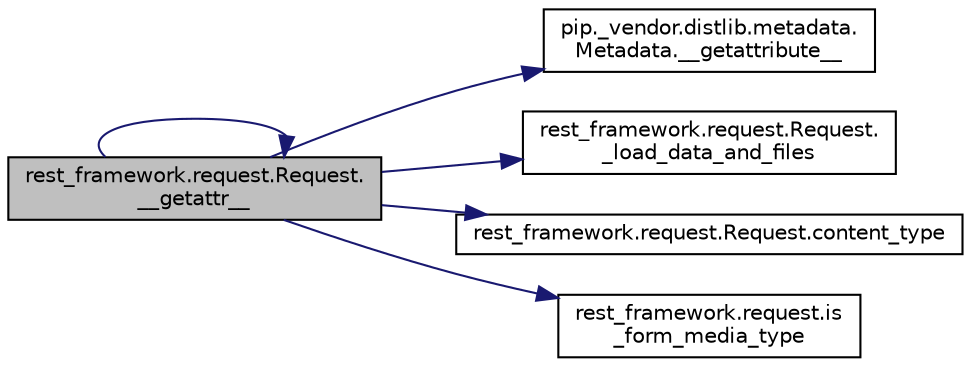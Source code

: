digraph "rest_framework.request.Request.__getattr__"
{
 // LATEX_PDF_SIZE
  edge [fontname="Helvetica",fontsize="10",labelfontname="Helvetica",labelfontsize="10"];
  node [fontname="Helvetica",fontsize="10",shape=record];
  rankdir="LR";
  Node1 [label="rest_framework.request.Request.\l__getattr__",height=0.2,width=0.4,color="black", fillcolor="grey75", style="filled", fontcolor="black",tooltip=" "];
  Node1 -> Node1 [color="midnightblue",fontsize="10",style="solid",fontname="Helvetica"];
  Node1 -> Node2 [color="midnightblue",fontsize="10",style="solid",fontname="Helvetica"];
  Node2 [label="pip._vendor.distlib.metadata.\lMetadata.__getattribute__",height=0.2,width=0.4,color="black", fillcolor="white", style="filled",URL="$d3/df6/classpip_1_1__vendor_1_1distlib_1_1metadata_1_1_metadata.html#af145a3cc06f87a30ac2b2102c5d7f341",tooltip=" "];
  Node1 -> Node3 [color="midnightblue",fontsize="10",style="solid",fontname="Helvetica"];
  Node3 [label="rest_framework.request.Request.\l_load_data_and_files",height=0.2,width=0.4,color="black", fillcolor="white", style="filled",URL="$d9/d48/classrest__framework_1_1request_1_1_request.html#a6aa6fd3e8b5c8603c79678d014953eba",tooltip=" "];
  Node1 -> Node4 [color="midnightblue",fontsize="10",style="solid",fontname="Helvetica"];
  Node4 [label="rest_framework.request.Request.content_type",height=0.2,width=0.4,color="black", fillcolor="white", style="filled",URL="$d9/d48/classrest__framework_1_1request_1_1_request.html#ad8da5e74d09bd4971168323a85e57e33",tooltip=" "];
  Node1 -> Node5 [color="midnightblue",fontsize="10",style="solid",fontname="Helvetica"];
  Node5 [label="rest_framework.request.is\l_form_media_type",height=0.2,width=0.4,color="black", fillcolor="white", style="filled",URL="$d7/d39/namespacerest__framework_1_1request.html#a5919250845155ad511c46f6aa43483a0",tooltip=" "];
}
